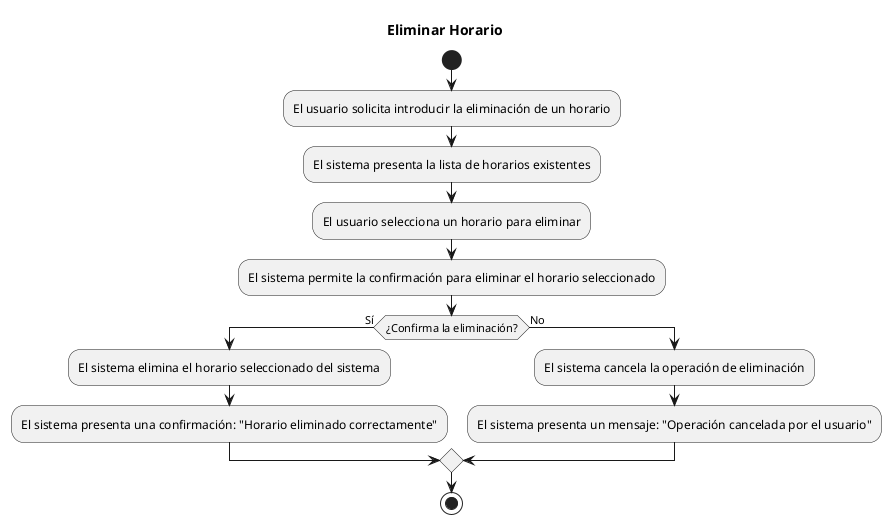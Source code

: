 @startuml

title Eliminar Horario

start
:El usuario solicita introducir la eliminación de un horario;
:El sistema presenta la lista de horarios existentes;
:El usuario selecciona un horario para eliminar;
:El sistema permite la confirmación para eliminar el horario seleccionado;
if (¿Confirma la eliminación?) then (Sí)
:El sistema elimina el horario seleccionado del sistema;
:El sistema presenta una confirmación: "Horario eliminado correctamente";
else (No)
:El sistema cancela la operación de eliminación;
:El sistema presenta un mensaje: "Operación cancelada por el usuario";
endif
stop

@enduml